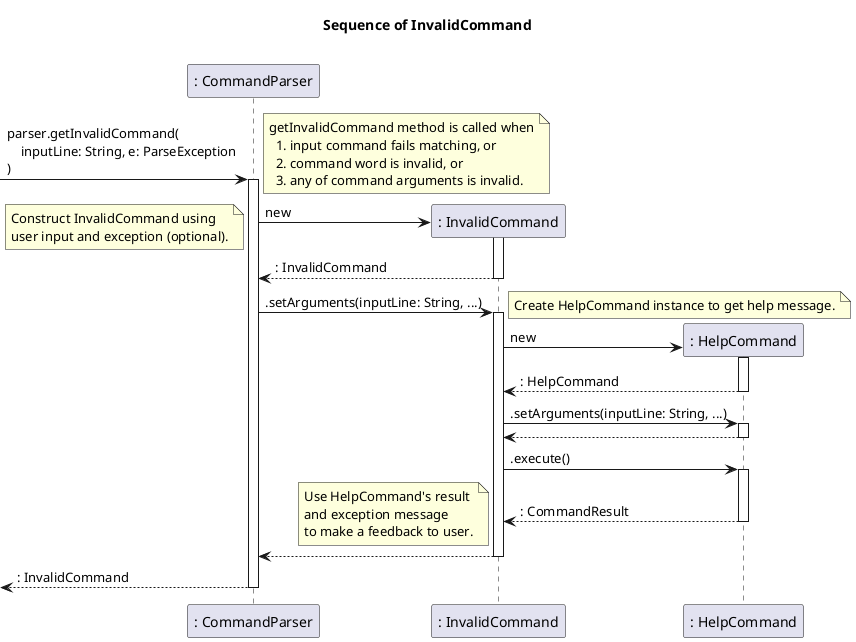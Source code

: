 @startuml

title Sequence of InvalidCommand\n

participant ": CommandParser" as parser
participant ": InvalidCommand" as invalidCmd
participant ": HelpCommand" as helpCmd

[-> parser ++: parser.getInvalidCommand(\n    inputLine: String, e: ParseException\n)
note left
getInvalidCommand method is called when
  1. input command fails matching, or
  2. command word is invalid, or
  3. any of command arguments is invalid.
end note

create invalidCmd
parser -> invalidCmd ++: new
note left: Construct InvalidCommand using\nuser input and exception (optional).
return : InvalidCommand

parser -> invalidCmd ++: .setArguments(inputLine: String, ...)
note right: Create HelpCommand instance to get help message.

create helpCmd
invalidCmd -> helpCmd ++: new
return : HelpCommand
invalidCmd -> helpCmd ++: .setArguments(inputLine: String, ...)
return
invalidCmd -> helpCmd ++: .execute()
return : CommandResult
note left
Use HelpCommand's result
and exception message
to make a feedback to user.
end note

return

return : InvalidCommand

@enduml